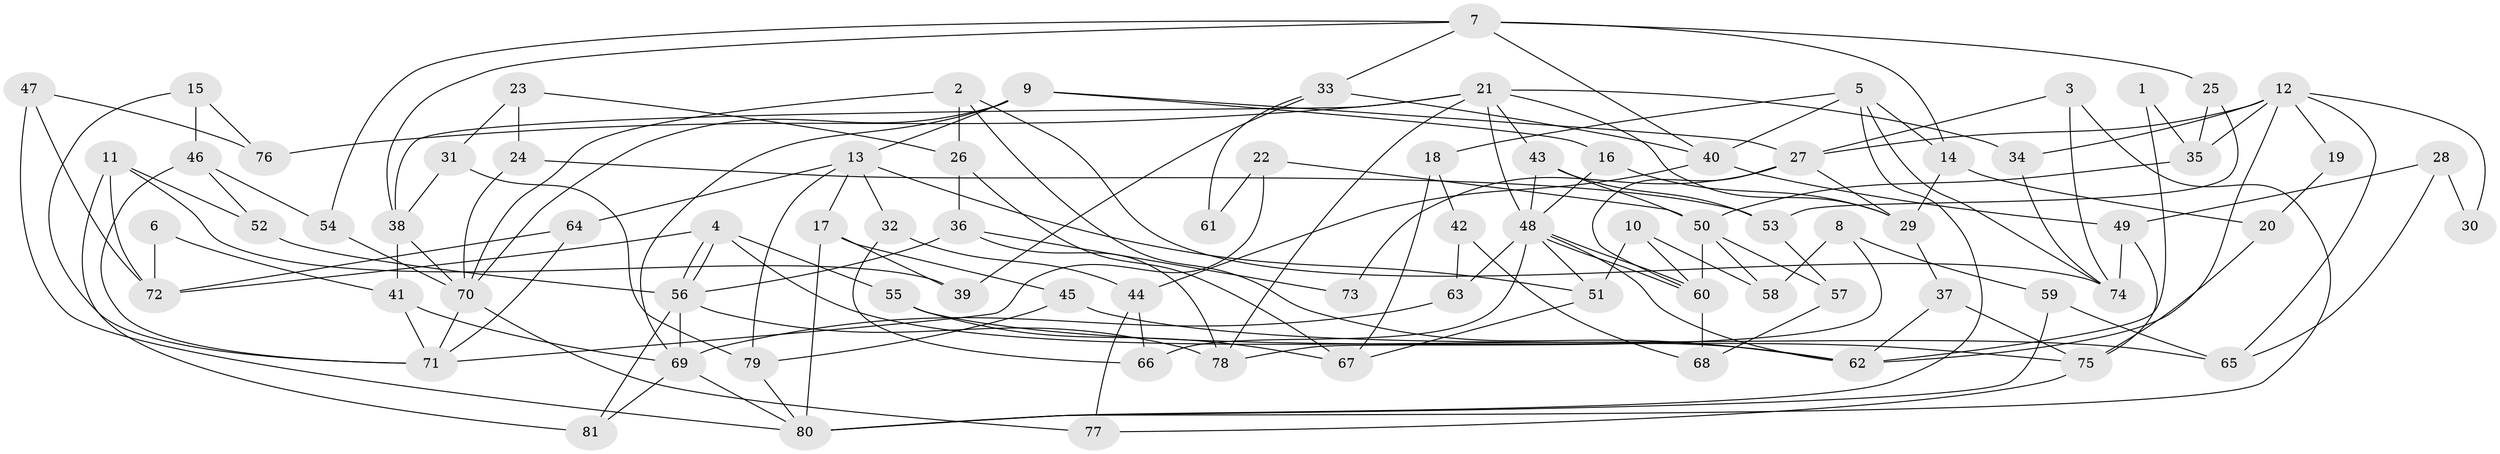 // Generated by graph-tools (version 1.1) at 2025/50/03/09/25 03:50:07]
// undirected, 81 vertices, 162 edges
graph export_dot {
graph [start="1"]
  node [color=gray90,style=filled];
  1;
  2;
  3;
  4;
  5;
  6;
  7;
  8;
  9;
  10;
  11;
  12;
  13;
  14;
  15;
  16;
  17;
  18;
  19;
  20;
  21;
  22;
  23;
  24;
  25;
  26;
  27;
  28;
  29;
  30;
  31;
  32;
  33;
  34;
  35;
  36;
  37;
  38;
  39;
  40;
  41;
  42;
  43;
  44;
  45;
  46;
  47;
  48;
  49;
  50;
  51;
  52;
  53;
  54;
  55;
  56;
  57;
  58;
  59;
  60;
  61;
  62;
  63;
  64;
  65;
  66;
  67;
  68;
  69;
  70;
  71;
  72;
  73;
  74;
  75;
  76;
  77;
  78;
  79;
  80;
  81;
  1 -- 35;
  1 -- 62;
  2 -- 70;
  2 -- 26;
  2 -- 62;
  2 -- 74;
  3 -- 74;
  3 -- 27;
  3 -- 80;
  4 -- 56;
  4 -- 56;
  4 -- 62;
  4 -- 55;
  4 -- 72;
  5 -- 14;
  5 -- 80;
  5 -- 18;
  5 -- 40;
  5 -- 74;
  6 -- 41;
  6 -- 72;
  7 -- 38;
  7 -- 25;
  7 -- 14;
  7 -- 33;
  7 -- 40;
  7 -- 54;
  8 -- 78;
  8 -- 58;
  8 -- 59;
  9 -- 13;
  9 -- 27;
  9 -- 16;
  9 -- 69;
  9 -- 70;
  10 -- 51;
  10 -- 60;
  10 -- 58;
  11 -- 72;
  11 -- 52;
  11 -- 39;
  11 -- 81;
  12 -- 34;
  12 -- 65;
  12 -- 19;
  12 -- 27;
  12 -- 30;
  12 -- 35;
  12 -- 62;
  13 -- 17;
  13 -- 64;
  13 -- 32;
  13 -- 51;
  13 -- 79;
  14 -- 29;
  14 -- 20;
  15 -- 71;
  15 -- 46;
  15 -- 76;
  16 -- 48;
  16 -- 29;
  17 -- 80;
  17 -- 39;
  17 -- 45;
  18 -- 67;
  18 -- 42;
  19 -- 20;
  20 -- 75;
  21 -- 29;
  21 -- 48;
  21 -- 34;
  21 -- 38;
  21 -- 43;
  21 -- 76;
  21 -- 78;
  22 -- 50;
  22 -- 71;
  22 -- 61;
  23 -- 31;
  23 -- 26;
  23 -- 24;
  24 -- 53;
  24 -- 70;
  25 -- 53;
  25 -- 35;
  26 -- 67;
  26 -- 36;
  27 -- 29;
  27 -- 60;
  27 -- 73;
  28 -- 49;
  28 -- 65;
  28 -- 30;
  29 -- 37;
  31 -- 79;
  31 -- 38;
  32 -- 44;
  32 -- 66;
  33 -- 40;
  33 -- 39;
  33 -- 61;
  34 -- 74;
  35 -- 50;
  36 -- 56;
  36 -- 78;
  36 -- 73;
  37 -- 75;
  37 -- 62;
  38 -- 70;
  38 -- 41;
  40 -- 44;
  40 -- 49;
  41 -- 69;
  41 -- 71;
  42 -- 63;
  42 -- 68;
  43 -- 48;
  43 -- 50;
  43 -- 53;
  44 -- 66;
  44 -- 77;
  45 -- 79;
  45 -- 65;
  46 -- 54;
  46 -- 71;
  46 -- 52;
  47 -- 76;
  47 -- 80;
  47 -- 72;
  48 -- 62;
  48 -- 60;
  48 -- 60;
  48 -- 51;
  48 -- 63;
  48 -- 66;
  49 -- 74;
  49 -- 75;
  50 -- 60;
  50 -- 57;
  50 -- 58;
  51 -- 67;
  52 -- 56;
  53 -- 57;
  54 -- 70;
  55 -- 75;
  55 -- 67;
  56 -- 81;
  56 -- 69;
  56 -- 78;
  57 -- 68;
  59 -- 80;
  59 -- 65;
  60 -- 68;
  63 -- 69;
  64 -- 71;
  64 -- 72;
  69 -- 80;
  69 -- 81;
  70 -- 71;
  70 -- 77;
  75 -- 77;
  79 -- 80;
}
